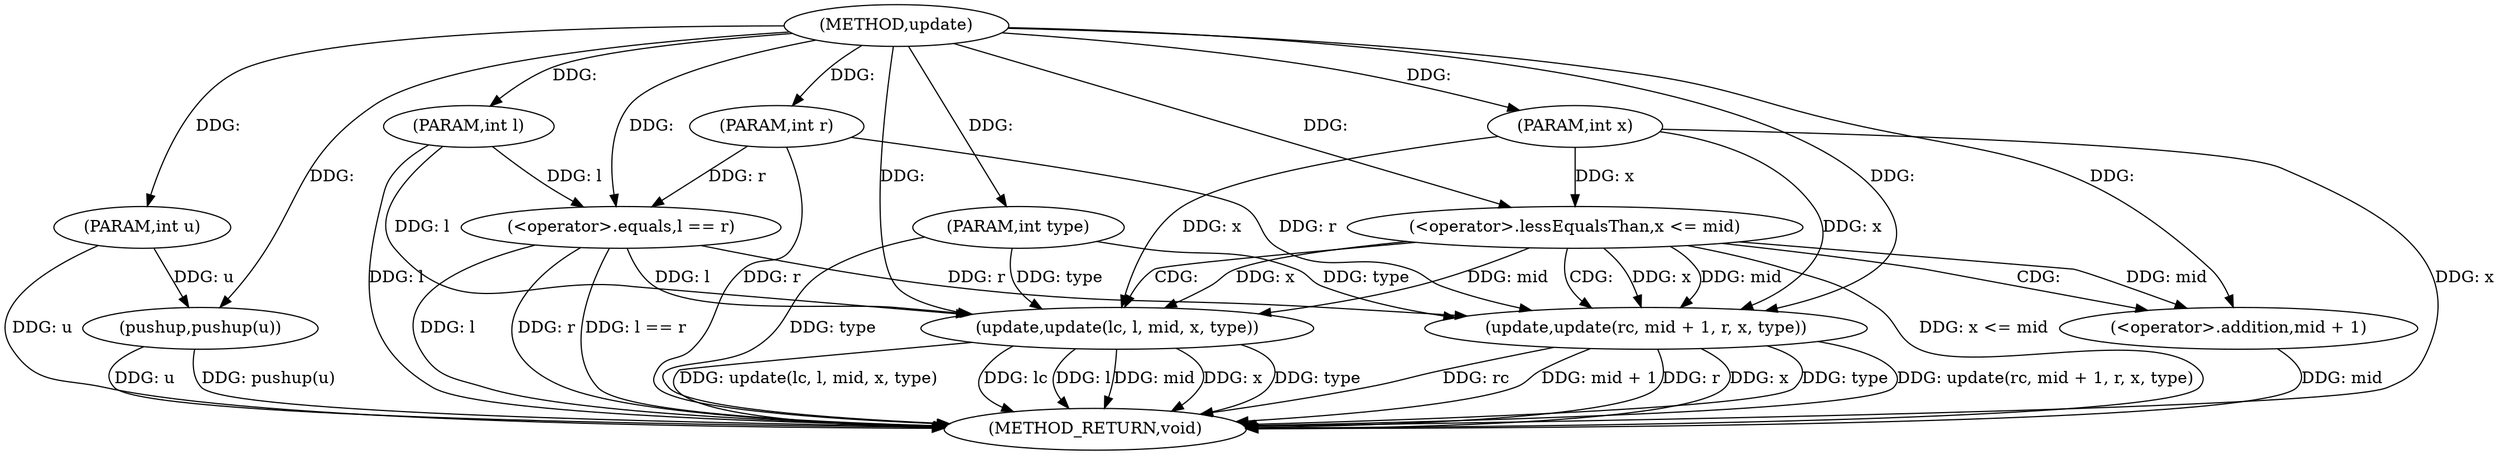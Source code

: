 digraph "update" {  
"1000681" [label = "(METHOD,update)" ]
"1000713" [label = "(METHOD_RETURN,void)" ]
"1000682" [label = "(PARAM,int u)" ]
"1000683" [label = "(PARAM,int l)" ]
"1000684" [label = "(PARAM,int r)" ]
"1000685" [label = "(PARAM,int x)" ]
"1000686" [label = "(PARAM,int type)" ]
"1000711" [label = "(pushup,pushup(u))" ]
"1000689" [label = "(<operator>.equals,l == r)" ]
"1000693" [label = "(<operator>.lessEqualsThan,x <= mid)" ]
"1000696" [label = "(update,update(lc, l, mid, x, type))" ]
"1000703" [label = "(update,update(rc, mid + 1, r, x, type))" ]
"1000705" [label = "(<operator>.addition,mid + 1)" ]
  "1000682" -> "1000713"  [ label = "DDG: u"] 
  "1000683" -> "1000713"  [ label = "DDG: l"] 
  "1000684" -> "1000713"  [ label = "DDG: r"] 
  "1000685" -> "1000713"  [ label = "DDG: x"] 
  "1000686" -> "1000713"  [ label = "DDG: type"] 
  "1000689" -> "1000713"  [ label = "DDG: l"] 
  "1000689" -> "1000713"  [ label = "DDG: r"] 
  "1000689" -> "1000713"  [ label = "DDG: l == r"] 
  "1000693" -> "1000713"  [ label = "DDG: x <= mid"] 
  "1000705" -> "1000713"  [ label = "DDG: mid"] 
  "1000703" -> "1000713"  [ label = "DDG: mid + 1"] 
  "1000703" -> "1000713"  [ label = "DDG: r"] 
  "1000703" -> "1000713"  [ label = "DDG: x"] 
  "1000703" -> "1000713"  [ label = "DDG: type"] 
  "1000703" -> "1000713"  [ label = "DDG: update(rc, mid + 1, r, x, type)"] 
  "1000696" -> "1000713"  [ label = "DDG: l"] 
  "1000696" -> "1000713"  [ label = "DDG: mid"] 
  "1000696" -> "1000713"  [ label = "DDG: x"] 
  "1000696" -> "1000713"  [ label = "DDG: type"] 
  "1000696" -> "1000713"  [ label = "DDG: update(lc, l, mid, x, type)"] 
  "1000711" -> "1000713"  [ label = "DDG: u"] 
  "1000711" -> "1000713"  [ label = "DDG: pushup(u)"] 
  "1000696" -> "1000713"  [ label = "DDG: lc"] 
  "1000703" -> "1000713"  [ label = "DDG: rc"] 
  "1000681" -> "1000682"  [ label = "DDG: "] 
  "1000681" -> "1000683"  [ label = "DDG: "] 
  "1000681" -> "1000684"  [ label = "DDG: "] 
  "1000681" -> "1000685"  [ label = "DDG: "] 
  "1000681" -> "1000686"  [ label = "DDG: "] 
  "1000682" -> "1000711"  [ label = "DDG: u"] 
  "1000681" -> "1000711"  [ label = "DDG: "] 
  "1000683" -> "1000689"  [ label = "DDG: l"] 
  "1000681" -> "1000689"  [ label = "DDG: "] 
  "1000684" -> "1000689"  [ label = "DDG: r"] 
  "1000685" -> "1000693"  [ label = "DDG: x"] 
  "1000681" -> "1000693"  [ label = "DDG: "] 
  "1000681" -> "1000696"  [ label = "DDG: "] 
  "1000689" -> "1000696"  [ label = "DDG: l"] 
  "1000683" -> "1000696"  [ label = "DDG: l"] 
  "1000693" -> "1000696"  [ label = "DDG: mid"] 
  "1000686" -> "1000696"  [ label = "DDG: type"] 
  "1000693" -> "1000696"  [ label = "DDG: x"] 
  "1000685" -> "1000696"  [ label = "DDG: x"] 
  "1000681" -> "1000703"  [ label = "DDG: "] 
  "1000693" -> "1000703"  [ label = "DDG: x"] 
  "1000685" -> "1000703"  [ label = "DDG: x"] 
  "1000689" -> "1000703"  [ label = "DDG: r"] 
  "1000684" -> "1000703"  [ label = "DDG: r"] 
  "1000686" -> "1000703"  [ label = "DDG: type"] 
  "1000693" -> "1000703"  [ label = "DDG: mid"] 
  "1000693" -> "1000705"  [ label = "DDG: mid"] 
  "1000681" -> "1000705"  [ label = "DDG: "] 
  "1000693" -> "1000703"  [ label = "CDG: "] 
  "1000693" -> "1000705"  [ label = "CDG: "] 
  "1000693" -> "1000696"  [ label = "CDG: "] 
}
